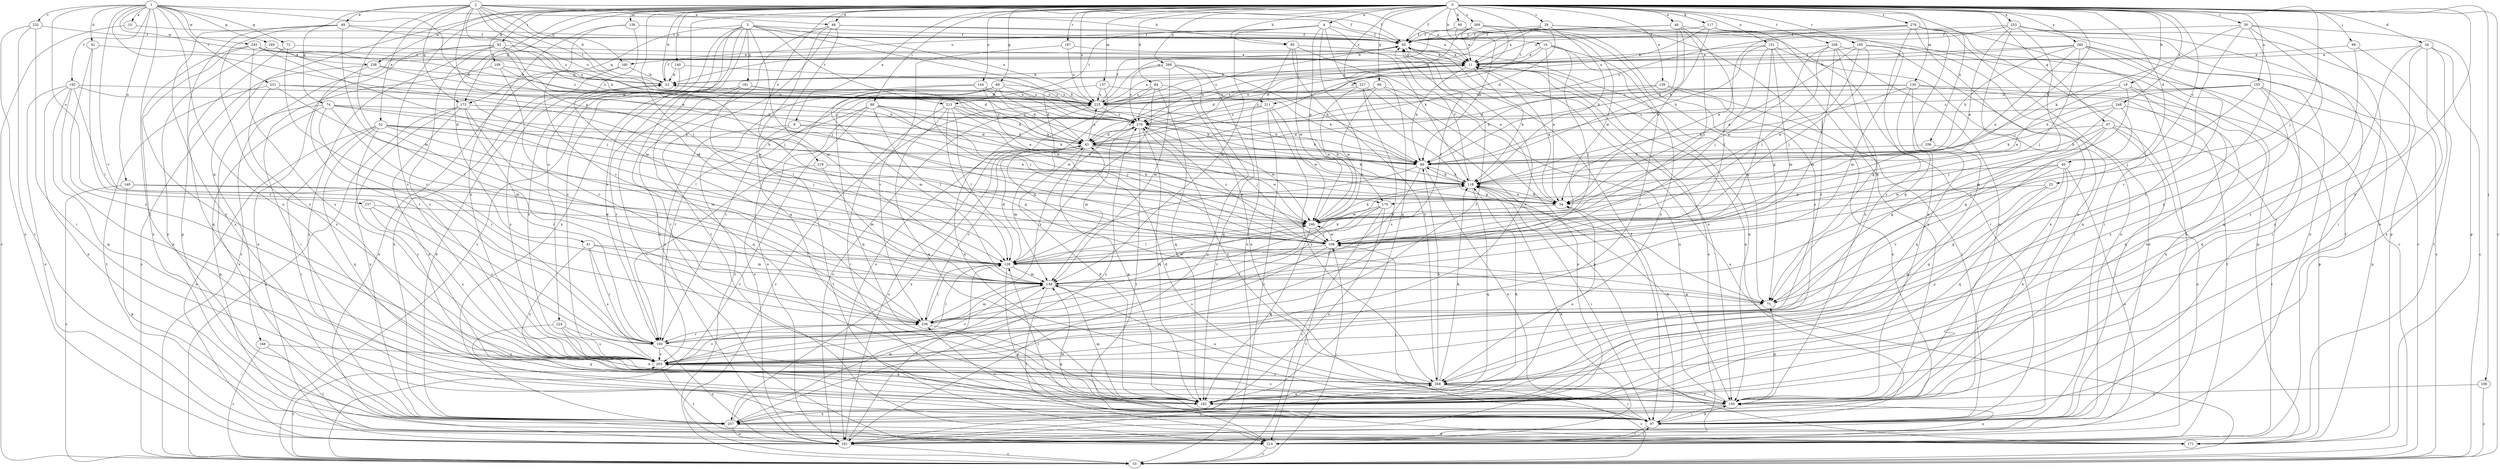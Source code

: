 strict digraph  {
0;
1;
2;
3;
4;
9;
10;
11;
16;
18;
22;
25;
29;
30;
33;
34;
40;
41;
42;
43;
46;
48;
49;
52;
54;
65;
66;
67;
69;
72;
74;
75;
80;
84;
85;
86;
88;
92;
97;
99;
106;
108;
109;
117;
118;
128;
130;
136;
137;
138;
139;
140;
144;
148;
150;
151;
155;
157;
160;
161;
168;
169;
170;
171;
173;
181;
182;
185;
187;
192;
193;
203;
208;
211;
213;
214;
219;
224;
225;
227;
231;
232;
236;
238;
245;
246;
248;
253;
256;
257;
260;
266;
268;
269;
276;
279;
0 -> 4  [label=a];
0 -> 9  [label=a];
0 -> 16  [label=b];
0 -> 18  [label=b];
0 -> 22  [label=b];
0 -> 25  [label=c];
0 -> 29  [label=c];
0 -> 30  [label=c];
0 -> 33  [label=c];
0 -> 34  [label=d];
0 -> 40  [label=d];
0 -> 41  [label=d];
0 -> 46  [label=e];
0 -> 48  [label=e];
0 -> 65  [label=f];
0 -> 66  [label=g];
0 -> 67  [label=g];
0 -> 69  [label=g];
0 -> 80  [label=h];
0 -> 84  [label=h];
0 -> 85  [label=h];
0 -> 88  [label=i];
0 -> 92  [label=i];
0 -> 99  [label=j];
0 -> 106  [label=j];
0 -> 108  [label=j];
0 -> 109  [label=k];
0 -> 117  [label=k];
0 -> 118  [label=k];
0 -> 128  [label=l];
0 -> 130  [label=m];
0 -> 136  [label=m];
0 -> 137  [label=m];
0 -> 139  [label=n];
0 -> 140  [label=n];
0 -> 144  [label=n];
0 -> 151  [label=o];
0 -> 155  [label=o];
0 -> 168  [label=p];
0 -> 173  [label=q];
0 -> 185  [label=r];
0 -> 187  [label=r];
0 -> 203  [label=s];
0 -> 208  [label=t];
0 -> 211  [label=t];
0 -> 219  [label=u];
0 -> 224  [label=u];
0 -> 225  [label=u];
0 -> 227  [label=v];
0 -> 238  [label=w];
0 -> 248  [label=x];
0 -> 253  [label=x];
0 -> 256  [label=x];
0 -> 260  [label=y];
0 -> 266  [label=y];
0 -> 268  [label=y];
0 -> 269  [label=z];
0 -> 276  [label=z];
1 -> 10  [label=a];
1 -> 42  [label=d];
1 -> 43  [label=d];
1 -> 65  [label=f];
1 -> 72  [label=g];
1 -> 97  [label=i];
1 -> 148  [label=n];
1 -> 150  [label=n];
1 -> 157  [label=o];
1 -> 169  [label=p];
1 -> 170  [label=p];
1 -> 192  [label=r];
1 -> 231  [label=v];
1 -> 232  [label=v];
1 -> 236  [label=v];
1 -> 238  [label=w];
1 -> 245  [label=w];
2 -> 11  [label=a];
2 -> 22  [label=b];
2 -> 48  [label=e];
2 -> 49  [label=e];
2 -> 52  [label=e];
2 -> 54  [label=e];
2 -> 65  [label=f];
2 -> 74  [label=g];
2 -> 85  [label=h];
2 -> 86  [label=h];
2 -> 138  [label=m];
2 -> 160  [label=o];
2 -> 173  [label=q];
2 -> 211  [label=t];
2 -> 279  [label=z];
3 -> 33  [label=c];
3 -> 65  [label=f];
3 -> 86  [label=h];
3 -> 97  [label=i];
3 -> 108  [label=j];
3 -> 173  [label=q];
3 -> 181  [label=q];
3 -> 193  [label=r];
3 -> 203  [label=s];
3 -> 213  [label=t];
3 -> 225  [label=u];
3 -> 257  [label=x];
4 -> 65  [label=f];
4 -> 118  [label=k];
4 -> 138  [label=m];
4 -> 160  [label=o];
4 -> 170  [label=p];
4 -> 182  [label=q];
4 -> 213  [label=t];
4 -> 236  [label=v];
9 -> 43  [label=d];
9 -> 54  [label=e];
9 -> 203  [label=s];
9 -> 214  [label=t];
10 -> 33  [label=c];
10 -> 65  [label=f];
11 -> 22  [label=b];
11 -> 43  [label=d];
11 -> 86  [label=h];
11 -> 118  [label=k];
11 -> 150  [label=n];
11 -> 161  [label=o];
11 -> 279  [label=z];
16 -> 11  [label=a];
16 -> 43  [label=d];
16 -> 54  [label=e];
16 -> 128  [label=l];
16 -> 203  [label=s];
16 -> 268  [label=y];
18 -> 54  [label=e];
18 -> 138  [label=m];
18 -> 150  [label=n];
18 -> 182  [label=q];
18 -> 225  [label=u];
22 -> 65  [label=f];
22 -> 203  [label=s];
22 -> 225  [label=u];
25 -> 75  [label=g];
25 -> 170  [label=p];
25 -> 268  [label=y];
29 -> 11  [label=a];
29 -> 43  [label=d];
29 -> 65  [label=f];
29 -> 97  [label=i];
29 -> 118  [label=k];
29 -> 203  [label=s];
29 -> 225  [label=u];
30 -> 65  [label=f];
30 -> 97  [label=i];
30 -> 118  [label=k];
30 -> 171  [label=p];
30 -> 193  [label=r];
30 -> 203  [label=s];
30 -> 268  [label=y];
33 -> 11  [label=a];
33 -> 108  [label=j];
33 -> 203  [label=s];
34 -> 11  [label=a];
34 -> 33  [label=c];
34 -> 150  [label=n];
34 -> 182  [label=q];
34 -> 257  [label=x];
34 -> 268  [label=y];
40 -> 118  [label=k];
40 -> 150  [label=n];
40 -> 161  [label=o];
40 -> 182  [label=q];
40 -> 236  [label=v];
40 -> 246  [label=w];
41 -> 128  [label=l];
41 -> 138  [label=m];
41 -> 193  [label=r];
41 -> 203  [label=s];
41 -> 268  [label=y];
42 -> 11  [label=a];
42 -> 193  [label=r];
42 -> 203  [label=s];
43 -> 86  [label=h];
43 -> 118  [label=k];
43 -> 138  [label=m];
43 -> 161  [label=o];
43 -> 182  [label=q];
43 -> 225  [label=u];
43 -> 236  [label=v];
43 -> 246  [label=w];
43 -> 257  [label=x];
46 -> 22  [label=b];
46 -> 54  [label=e];
46 -> 65  [label=f];
46 -> 86  [label=h];
46 -> 108  [label=j];
46 -> 128  [label=l];
46 -> 150  [label=n];
48 -> 11  [label=a];
48 -> 65  [label=f];
48 -> 138  [label=m];
48 -> 161  [label=o];
48 -> 182  [label=q];
48 -> 214  [label=t];
49 -> 65  [label=f];
49 -> 171  [label=p];
49 -> 225  [label=u];
49 -> 236  [label=v];
49 -> 257  [label=x];
49 -> 268  [label=y];
52 -> 43  [label=d];
52 -> 86  [label=h];
52 -> 97  [label=i];
52 -> 108  [label=j];
52 -> 138  [label=m];
52 -> 161  [label=o];
52 -> 182  [label=q];
52 -> 268  [label=y];
54 -> 11  [label=a];
54 -> 97  [label=i];
54 -> 118  [label=k];
54 -> 246  [label=w];
65 -> 11  [label=a];
65 -> 75  [label=g];
65 -> 150  [label=n];
65 -> 203  [label=s];
65 -> 279  [label=z];
66 -> 150  [label=n];
66 -> 161  [label=o];
66 -> 225  [label=u];
66 -> 246  [label=w];
66 -> 279  [label=z];
67 -> 43  [label=d];
67 -> 75  [label=g];
67 -> 86  [label=h];
67 -> 97  [label=i];
67 -> 161  [label=o];
67 -> 182  [label=q];
67 -> 214  [label=t];
69 -> 43  [label=d];
69 -> 108  [label=j];
69 -> 118  [label=k];
69 -> 161  [label=o];
69 -> 182  [label=q];
69 -> 193  [label=r];
69 -> 225  [label=u];
72 -> 11  [label=a];
72 -> 182  [label=q];
72 -> 236  [label=v];
74 -> 86  [label=h];
74 -> 128  [label=l];
74 -> 138  [label=m];
74 -> 171  [label=p];
74 -> 193  [label=r];
74 -> 257  [label=x];
74 -> 279  [label=z];
75 -> 236  [label=v];
80 -> 65  [label=f];
80 -> 75  [label=g];
80 -> 86  [label=h];
80 -> 246  [label=w];
84 -> 128  [label=l];
84 -> 150  [label=n];
84 -> 161  [label=o];
84 -> 182  [label=q];
84 -> 225  [label=u];
85 -> 11  [label=a];
85 -> 54  [label=e];
85 -> 161  [label=o];
85 -> 246  [label=w];
85 -> 268  [label=y];
86 -> 118  [label=k];
86 -> 128  [label=l];
86 -> 193  [label=r];
86 -> 257  [label=x];
88 -> 33  [label=c];
88 -> 54  [label=e];
88 -> 118  [label=k];
88 -> 128  [label=l];
88 -> 161  [label=o];
88 -> 193  [label=r];
88 -> 246  [label=w];
88 -> 279  [label=z];
92 -> 11  [label=a];
92 -> 33  [label=c];
92 -> 108  [label=j];
92 -> 128  [label=l];
92 -> 161  [label=o];
92 -> 203  [label=s];
92 -> 257  [label=x];
92 -> 279  [label=z];
97 -> 11  [label=a];
97 -> 65  [label=f];
97 -> 108  [label=j];
97 -> 128  [label=l];
97 -> 138  [label=m];
97 -> 150  [label=n];
97 -> 214  [label=t];
97 -> 236  [label=v];
99 -> 11  [label=a];
99 -> 182  [label=q];
99 -> 214  [label=t];
106 -> 33  [label=c];
106 -> 150  [label=n];
108 -> 128  [label=l];
108 -> 203  [label=s];
108 -> 214  [label=t];
108 -> 246  [label=w];
108 -> 279  [label=z];
109 -> 22  [label=b];
109 -> 43  [label=d];
109 -> 97  [label=i];
109 -> 236  [label=v];
117 -> 33  [label=c];
117 -> 65  [label=f];
117 -> 86  [label=h];
117 -> 150  [label=n];
117 -> 225  [label=u];
118 -> 54  [label=e];
118 -> 65  [label=f];
118 -> 86  [label=h];
118 -> 97  [label=i];
118 -> 182  [label=q];
128 -> 43  [label=d];
128 -> 65  [label=f];
128 -> 118  [label=k];
128 -> 138  [label=m];
128 -> 171  [label=p];
130 -> 43  [label=d];
130 -> 75  [label=g];
130 -> 118  [label=k];
130 -> 171  [label=p];
130 -> 182  [label=q];
130 -> 214  [label=t];
130 -> 225  [label=u];
136 -> 65  [label=f];
136 -> 138  [label=m];
136 -> 203  [label=s];
136 -> 236  [label=v];
137 -> 75  [label=g];
137 -> 86  [label=h];
137 -> 225  [label=u];
137 -> 246  [label=w];
138 -> 75  [label=g];
138 -> 150  [label=n];
138 -> 203  [label=s];
138 -> 214  [label=t];
138 -> 246  [label=w];
139 -> 86  [label=h];
139 -> 97  [label=i];
139 -> 225  [label=u];
139 -> 257  [label=x];
140 -> 22  [label=b];
140 -> 203  [label=s];
140 -> 279  [label=z];
144 -> 33  [label=c];
144 -> 43  [label=d];
144 -> 54  [label=e];
144 -> 138  [label=m];
144 -> 225  [label=u];
148 -> 33  [label=c];
148 -> 54  [label=e];
148 -> 128  [label=l];
148 -> 171  [label=p];
150 -> 75  [label=g];
150 -> 97  [label=i];
150 -> 118  [label=k];
150 -> 203  [label=s];
150 -> 257  [label=x];
151 -> 11  [label=a];
151 -> 86  [label=h];
151 -> 97  [label=i];
151 -> 108  [label=j];
151 -> 128  [label=l];
151 -> 138  [label=m];
151 -> 150  [label=n];
155 -> 86  [label=h];
155 -> 108  [label=j];
155 -> 171  [label=p];
155 -> 182  [label=q];
155 -> 225  [label=u];
155 -> 268  [label=y];
155 -> 279  [label=z];
157 -> 193  [label=r];
157 -> 203  [label=s];
157 -> 246  [label=w];
160 -> 22  [label=b];
160 -> 161  [label=o];
160 -> 257  [label=x];
161 -> 33  [label=c];
161 -> 128  [label=l];
161 -> 225  [label=u];
161 -> 268  [label=y];
168 -> 33  [label=c];
168 -> 203  [label=s];
168 -> 214  [label=t];
169 -> 11  [label=a];
169 -> 118  [label=k];
169 -> 257  [label=x];
170 -> 33  [label=c];
170 -> 193  [label=r];
170 -> 236  [label=v];
170 -> 246  [label=w];
170 -> 257  [label=x];
173 -> 33  [label=c];
173 -> 150  [label=n];
173 -> 193  [label=r];
173 -> 236  [label=v];
173 -> 257  [label=x];
173 -> 279  [label=z];
181 -> 118  [label=k];
181 -> 128  [label=l];
181 -> 182  [label=q];
181 -> 193  [label=r];
181 -> 214  [label=t];
181 -> 225  [label=u];
182 -> 43  [label=d];
182 -> 54  [label=e];
182 -> 118  [label=k];
182 -> 138  [label=m];
185 -> 11  [label=a];
185 -> 54  [label=e];
185 -> 108  [label=j];
185 -> 138  [label=m];
185 -> 171  [label=p];
185 -> 246  [label=w];
187 -> 11  [label=a];
187 -> 225  [label=u];
187 -> 236  [label=v];
192 -> 128  [label=l];
192 -> 150  [label=n];
192 -> 161  [label=o];
192 -> 182  [label=q];
192 -> 225  [label=u];
192 -> 246  [label=w];
192 -> 257  [label=x];
193 -> 128  [label=l];
193 -> 161  [label=o];
193 -> 182  [label=q];
193 -> 203  [label=s];
203 -> 65  [label=f];
203 -> 214  [label=t];
203 -> 236  [label=v];
203 -> 268  [label=y];
208 -> 11  [label=a];
208 -> 75  [label=g];
208 -> 108  [label=j];
208 -> 138  [label=m];
208 -> 150  [label=n];
208 -> 161  [label=o];
208 -> 246  [label=w];
211 -> 33  [label=c];
211 -> 43  [label=d];
211 -> 246  [label=w];
211 -> 268  [label=y];
211 -> 279  [label=z];
213 -> 43  [label=d];
213 -> 75  [label=g];
213 -> 97  [label=i];
213 -> 108  [label=j];
213 -> 128  [label=l];
213 -> 182  [label=q];
213 -> 279  [label=z];
214 -> 33  [label=c];
214 -> 97  [label=i];
214 -> 118  [label=k];
214 -> 150  [label=n];
219 -> 118  [label=k];
219 -> 138  [label=m];
219 -> 193  [label=r];
224 -> 150  [label=n];
224 -> 182  [label=q];
224 -> 193  [label=r];
224 -> 203  [label=s];
225 -> 11  [label=a];
225 -> 22  [label=b];
225 -> 33  [label=c];
225 -> 65  [label=f];
225 -> 86  [label=h];
225 -> 150  [label=n];
225 -> 279  [label=z];
227 -> 75  [label=g];
227 -> 171  [label=p];
227 -> 203  [label=s];
227 -> 225  [label=u];
227 -> 246  [label=w];
231 -> 108  [label=j];
231 -> 203  [label=s];
231 -> 214  [label=t];
231 -> 225  [label=u];
231 -> 246  [label=w];
232 -> 65  [label=f];
232 -> 97  [label=i];
232 -> 161  [label=o];
232 -> 214  [label=t];
236 -> 128  [label=l];
236 -> 138  [label=m];
236 -> 182  [label=q];
236 -> 193  [label=r];
236 -> 279  [label=z];
238 -> 22  [label=b];
238 -> 33  [label=c];
238 -> 86  [label=h];
238 -> 193  [label=r];
245 -> 11  [label=a];
245 -> 108  [label=j];
245 -> 203  [label=s];
245 -> 225  [label=u];
245 -> 257  [label=x];
245 -> 268  [label=y];
245 -> 279  [label=z];
246 -> 108  [label=j];
246 -> 118  [label=k];
246 -> 128  [label=l];
246 -> 182  [label=q];
248 -> 75  [label=g];
248 -> 108  [label=j];
248 -> 118  [label=k];
248 -> 150  [label=n];
248 -> 279  [label=z];
253 -> 54  [label=e];
253 -> 65  [label=f];
253 -> 108  [label=j];
253 -> 161  [label=o];
253 -> 171  [label=p];
253 -> 203  [label=s];
253 -> 214  [label=t];
253 -> 279  [label=z];
256 -> 86  [label=h];
256 -> 182  [label=q];
257 -> 22  [label=b];
257 -> 138  [label=m];
257 -> 161  [label=o];
257 -> 171  [label=p];
257 -> 279  [label=z];
260 -> 11  [label=a];
260 -> 22  [label=b];
260 -> 33  [label=c];
260 -> 54  [label=e];
260 -> 86  [label=h];
260 -> 97  [label=i];
260 -> 108  [label=j];
260 -> 182  [label=q];
266 -> 22  [label=b];
266 -> 86  [label=h];
266 -> 138  [label=m];
266 -> 161  [label=o];
266 -> 182  [label=q];
266 -> 279  [label=z];
268 -> 33  [label=c];
268 -> 43  [label=d];
268 -> 86  [label=h];
268 -> 97  [label=i];
268 -> 118  [label=k];
268 -> 150  [label=n];
268 -> 182  [label=q];
268 -> 279  [label=z];
269 -> 11  [label=a];
269 -> 33  [label=c];
269 -> 43  [label=d];
269 -> 65  [label=f];
269 -> 225  [label=u];
269 -> 268  [label=y];
269 -> 279  [label=z];
276 -> 11  [label=a];
276 -> 54  [label=e];
276 -> 65  [label=f];
276 -> 97  [label=i];
276 -> 150  [label=n];
276 -> 161  [label=o];
276 -> 203  [label=s];
276 -> 214  [label=t];
276 -> 257  [label=x];
279 -> 43  [label=d];
279 -> 86  [label=h];
279 -> 108  [label=j];
279 -> 138  [label=m];
279 -> 182  [label=q];
279 -> 214  [label=t];
279 -> 246  [label=w];
}
